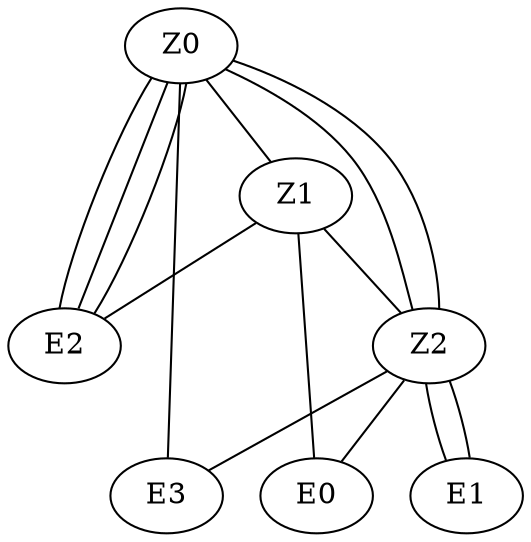 graph linkages {
Z0 -- E2
Z0 -- E2
Z0 -- E2
Z0 -- E3
Z0 -- Z2
Z0 -- Z2
Z0 -- Z1
Z1 -- E2
Z1 -- E0
Z1 -- Z2
Z2 -- E3
Z2 -- E1
Z2 -- E1
Z2 -- E0
}
